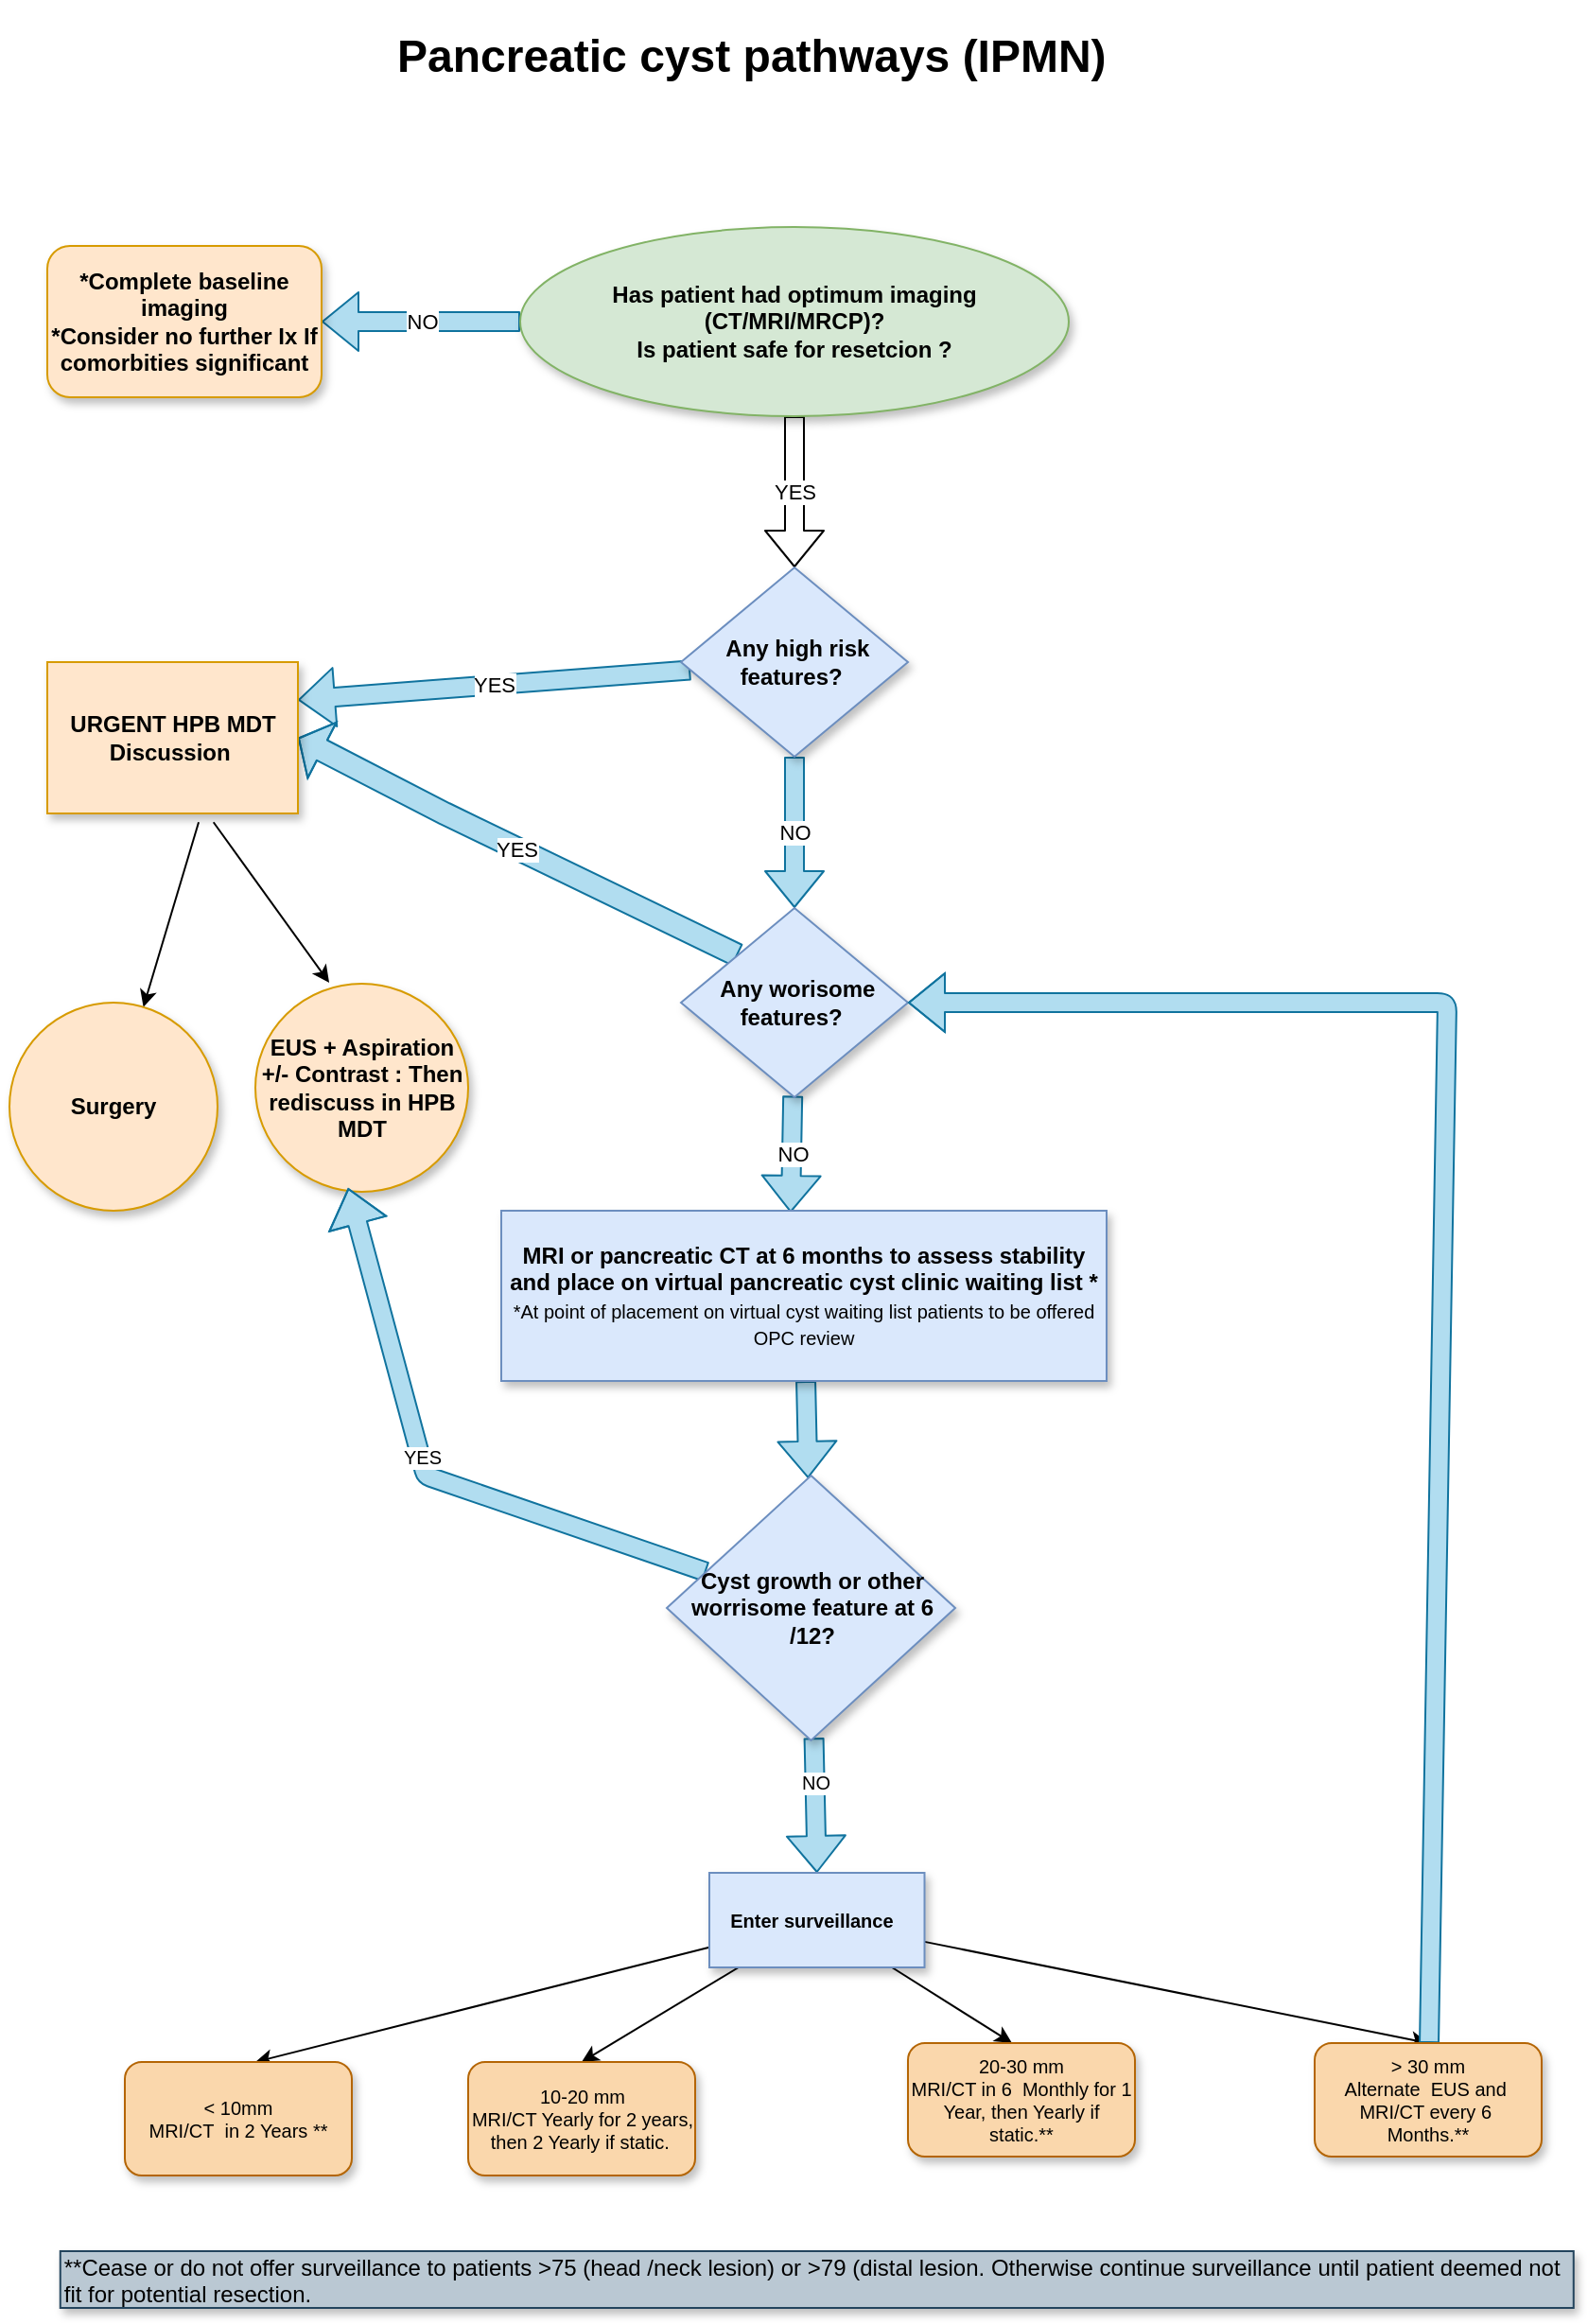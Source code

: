 <mxfile><diagram id="1mcb1jH_JW-JfYHz93MK" name="Page-1"><mxGraphModel dx="2129" dy="1944" grid="1" gridSize="10" guides="1" tooltips="1" connect="1" arrows="1" fold="1" page="1" pageScale="1" pageWidth="827" pageHeight="1169" math="0" shadow="0"><root><mxCell id="0"/><mxCell id="1" parent="0"/><mxCell id="4" value="&lt;h1 style=&quot;text-align: center;&quot;&gt;&lt;span style=&quot;background-color: initial;&quot;&gt;Pancreatic cyst pathways (IPMN)&lt;/span&gt;&lt;/h1&gt;" style="text;html=1;strokeColor=none;fillColor=none;spacing=5;spacingTop=-20;whiteSpace=wrap;overflow=hidden;rounded=0;" vertex="1" parent="1"><mxGeometry x="160" y="-70" width="430" height="50" as="geometry"/></mxCell><mxCell id="10" value="NO" style="edgeStyle=none;html=1;shape=flexArrow;fillColor=#b1ddf0;strokeColor=#10739e;" edge="1" parent="1" source="8" target="9"><mxGeometry relative="1" as="geometry"/></mxCell><mxCell id="13" value="YES" style="edgeStyle=none;shape=flexArrow;html=1;" edge="1" parent="1" source="8" target="12"><mxGeometry relative="1" as="geometry"/></mxCell><mxCell id="8" value="Has patient had optimum imaging (CT/MRI/MRCP)?&lt;br style=&quot;border-color: var(--border-color);&quot;&gt;Is patient safe for resetcion ?" style="ellipse;whiteSpace=wrap;html=1;fillColor=#d5e8d4;strokeColor=#82b366;fontStyle=1;shadow=1;" vertex="1" parent="1"><mxGeometry x="230" y="40" width="290" height="100" as="geometry"/></mxCell><mxCell id="9" value="*Complete baseline imaging&lt;br&gt;*Consider no further Ix If comorbities significant" style="rounded=1;whiteSpace=wrap;html=1;fillColor=#ffe6cc;strokeColor=#d79b00;fontStyle=1;shadow=1;" vertex="1" parent="1"><mxGeometry x="-20" y="50" width="145" height="80" as="geometry"/></mxCell><mxCell id="5JMBHkiXRSv9p0aSp2tF-14" value="NO" style="edgeStyle=none;shape=flexArrow;html=1;fillColor=#b1ddf0;strokeColor=#10739e;" edge="1" parent="1" source="12" target="5JMBHkiXRSv9p0aSp2tF-13"><mxGeometry relative="1" as="geometry"/></mxCell><mxCell id="5JMBHkiXRSv9p0aSp2tF-16" value="YES" style="edgeStyle=none;shape=flexArrow;html=1;entryX=1;entryY=0.25;entryDx=0;entryDy=0;fillColor=#b1ddf0;strokeColor=#10739e;" edge="1" parent="1" source="12" target="5JMBHkiXRSv9p0aSp2tF-15"><mxGeometry relative="1" as="geometry"><mxPoint x="130" y="300" as="targetPoint"/></mxGeometry></mxCell><UserObject label="&amp;nbsp;Any high risk features?&amp;nbsp;" tooltip="HIGH&#9;RISK&#9;Features:&#10;&#9;• Jaundice&#10;• Main&#9;PD &gt;10mm&#10;• Enhancing&#9;nodule&#9;&gt;5mm&#9;within&#9;cyst" id="12"><mxCell style="rhombus;whiteSpace=wrap;html=1;fillColor=#dae8fc;strokeColor=#6c8ebf;fontStyle=1;shadow=1;" vertex="1" parent="1"><mxGeometry x="315" y="220" width="120" height="100" as="geometry"/></mxCell></UserObject><mxCell id="5JMBHkiXRSv9p0aSp2tF-17" value="YES" style="edgeStyle=none;shape=flexArrow;html=1;exitX=0;exitY=0;exitDx=0;exitDy=0;width=12;endSize=4.28;entryX=1;entryY=0.5;entryDx=0;entryDy=0;fillColor=#b1ddf0;strokeColor=#10739e;" edge="1" parent="1" source="5JMBHkiXRSv9p0aSp2tF-13" target="5JMBHkiXRSv9p0aSp2tF-15"><mxGeometry relative="1" as="geometry"><mxPoint x="120" y="330" as="targetPoint"/><Array as="points"><mxPoint x="190" y="350"/></Array></mxGeometry></mxCell><mxCell id="5JMBHkiXRSv9p0aSp2tF-24" value="NO" style="edgeStyle=none;html=1;entryX=0.478;entryY=0.011;entryDx=0;entryDy=0;entryPerimeter=0;shape=flexArrow;fillColor=#b1ddf0;strokeColor=#10739e;" edge="1" parent="1" source="5JMBHkiXRSv9p0aSp2tF-13" target="5JMBHkiXRSv9p0aSp2tF-23"><mxGeometry relative="1" as="geometry"/></mxCell><UserObject label="&amp;nbsp;Any worisome features?&amp;nbsp;" tooltip="Worrisome&#9;Features:&#10;&#9;• Pancreatitis&#9;&#10;• Main&#9;PD&#9;&gt;5mm&#9;&#10;• Mural&#9;nodule/solid&#9;component&#9;&#10;• Thick&#9;cyst&#9;wall&#9;&#10;• Cyst&#9;size&gt;30mm&#9;&#10;• Abrupt&#9;change&#9;in&#9;PD&#9;caliber&#9;&#10;• Cyst&#9;growth&#9;&gt;5mm/&#9;2&#9;years&#9;" id="5JMBHkiXRSv9p0aSp2tF-13"><mxCell style="rhombus;whiteSpace=wrap;html=1;fillColor=#dae8fc;strokeColor=#6c8ebf;fontStyle=1;shadow=1;" vertex="1" parent="1"><mxGeometry x="315" y="400" width="120" height="100" as="geometry"/></mxCell></UserObject><mxCell id="5JMBHkiXRSv9p0aSp2tF-19" value="" style="edgeStyle=none;html=1;exitX=0.604;exitY=1.058;exitDx=0;exitDy=0;exitPerimeter=0;" edge="1" parent="1" source="5JMBHkiXRSv9p0aSp2tF-15" target="5JMBHkiXRSv9p0aSp2tF-18"><mxGeometry relative="1" as="geometry"/></mxCell><mxCell id="5JMBHkiXRSv9p0aSp2tF-22" style="edgeStyle=none;html=1;exitX=0.663;exitY=1.058;exitDx=0;exitDy=0;entryX=0.347;entryY=-0.005;entryDx=0;entryDy=0;entryPerimeter=0;exitPerimeter=0;" edge="1" parent="1" source="5JMBHkiXRSv9p0aSp2tF-15" target="5JMBHkiXRSv9p0aSp2tF-20"><mxGeometry relative="1" as="geometry"/></mxCell><mxCell id="5JMBHkiXRSv9p0aSp2tF-15" value="URGENT HPB MDT Discussion&amp;nbsp;" style="whiteSpace=wrap;html=1;fillColor=#ffe6cc;strokeColor=#d79b00;fontStyle=1;shadow=1;" vertex="1" parent="1"><mxGeometry x="-20" y="270" width="132.5" height="80" as="geometry"/></mxCell><mxCell id="5JMBHkiXRSv9p0aSp2tF-18" value="Surgery" style="ellipse;whiteSpace=wrap;html=1;fillColor=#ffe6cc;strokeColor=#d79b00;fontStyle=1;shadow=1;" vertex="1" parent="1"><mxGeometry x="-40" y="450" width="110" height="110" as="geometry"/></mxCell><mxCell id="5JMBHkiXRSv9p0aSp2tF-20" value="EUS + Aspiration +/- Contrast : Then rediscuss in HPB MDT" style="ellipse;whiteSpace=wrap;html=1;fillColor=#ffe6cc;strokeColor=#d79b00;fontStyle=1;shadow=1;" vertex="1" parent="1"><mxGeometry x="90" y="440" width="112.5" height="110" as="geometry"/></mxCell><mxCell id="5JMBHkiXRSv9p0aSp2tF-26" value="" style="edgeStyle=none;shape=flexArrow;html=1;fontSize=10;fillColor=#b1ddf0;strokeColor=#10739e;" edge="1" parent="1" source="5JMBHkiXRSv9p0aSp2tF-23" target="5JMBHkiXRSv9p0aSp2tF-25"><mxGeometry relative="1" as="geometry"/></mxCell><mxCell id="5JMBHkiXRSv9p0aSp2tF-23" value="MRI or pancreatic CT at 6 months to assess stability and place on virtual pancreatic cyst clinic waiting list * &lt;font style=&quot;font-size: 10px; font-weight: normal;&quot;&gt;*At&lt;span style=&quot;&quot;&gt;&#9;&lt;/span&gt;point&lt;span style=&quot;&quot;&gt;&#9;&lt;/span&gt;of&lt;span style=&quot;&quot;&gt;&#9;&lt;/span&gt;placement&lt;span style=&quot;&quot;&gt;&#9;&lt;/span&gt;on&lt;span style=&quot;&quot;&gt;&#9;&lt;/span&gt;virtual&lt;span style=&quot;&quot;&gt;&#9;&lt;/span&gt;cyst&lt;span style=&quot;&quot;&gt;&#9;&lt;/span&gt;waiting&lt;span style=&quot;&quot;&gt;&#9;&lt;/span&gt;list&lt;span style=&quot;&quot;&gt;&#9;&lt;/span&gt;patients&lt;span style=&quot;&quot;&gt;&#9;&lt;/span&gt;to&lt;span style=&quot;&quot;&gt;&#9;&lt;/span&gt;be&lt;span style=&quot;&quot;&gt;&#9;&lt;/span&gt;offered&lt;span style=&quot;&quot;&gt;&#9;&lt;/span&gt;OPC&lt;span style=&quot;&quot;&gt;&#9;&lt;/span&gt;review&lt;/font&gt;&lt;span style=&quot;&quot;&gt;&#9;&lt;/span&gt;" style="whiteSpace=wrap;html=1;fillColor=#dae8fc;strokeColor=#6c8ebf;fontStyle=1;shadow=1;" vertex="1" parent="1"><mxGeometry x="220" y="560" width="320" height="90" as="geometry"/></mxCell><mxCell id="5JMBHkiXRSv9p0aSp2tF-27" style="edgeStyle=none;shape=flexArrow;html=1;entryX=0.436;entryY=0.982;entryDx=0;entryDy=0;entryPerimeter=0;fontSize=10;fillColor=#b1ddf0;strokeColor=#10739e;" edge="1" parent="1" source="5JMBHkiXRSv9p0aSp2tF-25" target="5JMBHkiXRSv9p0aSp2tF-20"><mxGeometry relative="1" as="geometry"><Array as="points"><mxPoint x="180" y="700"/></Array></mxGeometry></mxCell><mxCell id="5JMBHkiXRSv9p0aSp2tF-28" value="YES" style="edgeLabel;html=1;align=center;verticalAlign=middle;resizable=0;points=[];fontSize=10;" vertex="1" connectable="0" parent="5JMBHkiXRSv9p0aSp2tF-27"><mxGeometry x="0.064" relative="1" as="geometry"><mxPoint as="offset"/></mxGeometry></mxCell><mxCell id="5JMBHkiXRSv9p0aSp2tF-30" style="edgeStyle=none;shape=flexArrow;html=1;entryX=0.5;entryY=0;entryDx=0;entryDy=0;fontSize=10;fillColor=#b1ddf0;strokeColor=#10739e;" edge="1" parent="1" source="5JMBHkiXRSv9p0aSp2tF-25" target="5JMBHkiXRSv9p0aSp2tF-29"><mxGeometry relative="1" as="geometry"/></mxCell><mxCell id="5JMBHkiXRSv9p0aSp2tF-31" value="NO" style="edgeLabel;html=1;align=center;verticalAlign=middle;resizable=0;points=[];fontSize=10;" vertex="1" connectable="0" parent="5JMBHkiXRSv9p0aSp2tF-30"><mxGeometry x="-0.343" relative="1" as="geometry"><mxPoint as="offset"/></mxGeometry></mxCell><mxCell id="5JMBHkiXRSv9p0aSp2tF-25" value="Cyst growth or other worrisome feature at 6 /12?" style="rhombus;whiteSpace=wrap;html=1;fillColor=#dae8fc;strokeColor=#6c8ebf;fontStyle=1;shadow=1;" vertex="1" parent="1"><mxGeometry x="307.5" y="700" width="152.5" height="140" as="geometry"/></mxCell><mxCell id="5JMBHkiXRSv9p0aSp2tF-39" style="edgeStyle=none;html=1;fontSize=10;entryX=0.5;entryY=0;entryDx=0;entryDy=0;" edge="1" parent="1" source="5JMBHkiXRSv9p0aSp2tF-29"><mxGeometry relative="1" as="geometry"><mxPoint x="262.5" y="1010" as="targetPoint"/></mxGeometry></mxCell><mxCell id="5JMBHkiXRSv9p0aSp2tF-40" style="edgeStyle=none;html=1;fontSize=10;entryX=0.75;entryY=0;entryDx=0;entryDy=0;" edge="1" parent="1" source="5JMBHkiXRSv9p0aSp2tF-29"><mxGeometry relative="1" as="geometry"><mxPoint x="90" y="1010" as="targetPoint"/></mxGeometry></mxCell><mxCell id="5JMBHkiXRSv9p0aSp2tF-41" style="edgeStyle=none;html=1;entryX=0.5;entryY=0;entryDx=0;entryDy=0;fontSize=10;" edge="1" parent="1" source="5JMBHkiXRSv9p0aSp2tF-29"><mxGeometry relative="1" as="geometry"><mxPoint x="490" y="1000" as="targetPoint"/></mxGeometry></mxCell><mxCell id="5JMBHkiXRSv9p0aSp2tF-42" style="edgeStyle=none;html=1;entryX=0.5;entryY=0;entryDx=0;entryDy=0;fontSize=10;" edge="1" parent="1" source="5JMBHkiXRSv9p0aSp2tF-29"><mxGeometry relative="1" as="geometry"><mxPoint x="710" y="1000" as="targetPoint"/></mxGeometry></mxCell><mxCell id="5JMBHkiXRSv9p0aSp2tF-29" value="Enter surveillance&amp;nbsp;&amp;nbsp;" style="whiteSpace=wrap;html=1;fillColor=#dae8fc;strokeColor=#6c8ebf;fontStyle=1;shadow=1;fontSize=10;" vertex="1" parent="1"><mxGeometry x="330" y="910" width="113.75" height="50" as="geometry"/></mxCell><mxCell id="5JMBHkiXRSv9p0aSp2tF-44" value="&amp;lt; 10mm&lt;br&gt;MRI/CT&amp;nbsp; in 2 Years **" style="rounded=1;whiteSpace=wrap;html=1;shadow=1;fontSize=10;fillColor=#fad7ac;strokeColor=#b46504;" vertex="1" parent="1"><mxGeometry x="21" y="1010" width="120" height="60" as="geometry"/></mxCell><mxCell id="5JMBHkiXRSv9p0aSp2tF-45" value="10-20 mm&lt;br&gt;MRI/CT Yearly for 2 years, then 2 Yearly if static.&amp;nbsp;" style="rounded=1;whiteSpace=wrap;html=1;shadow=1;fontSize=10;fillColor=#fad7ac;strokeColor=#b46504;" vertex="1" parent="1"><mxGeometry x="202.5" y="1010" width="120" height="60" as="geometry"/></mxCell><mxCell id="5JMBHkiXRSv9p0aSp2tF-46" value="20-30 mm&lt;br&gt;MRI/CT in 6&amp;nbsp; Monthly for 1 Year, then Yearly if static.**" style="rounded=1;whiteSpace=wrap;html=1;shadow=1;fontSize=10;fillColor=#fad7ac;strokeColor=#b46504;" vertex="1" parent="1"><mxGeometry x="435" y="1000" width="120" height="60" as="geometry"/></mxCell><mxCell id="5JMBHkiXRSv9p0aSp2tF-60" style="edgeStyle=none;html=1;entryX=1;entryY=0.5;entryDx=0;entryDy=0;fontSize=10;shape=flexArrow;fillColor=#b1ddf0;strokeColor=#10739e;" edge="1" parent="1" source="5JMBHkiXRSv9p0aSp2tF-47" target="5JMBHkiXRSv9p0aSp2tF-13"><mxGeometry relative="1" as="geometry"><Array as="points"><mxPoint x="720" y="450"/></Array></mxGeometry></mxCell><mxCell id="5JMBHkiXRSv9p0aSp2tF-47" value="&amp;gt; 30 mm&lt;br&gt;Alternate&amp;nbsp; EUS and&amp;nbsp;&lt;br&gt;MRI/CT every 6&amp;nbsp; Months.**" style="rounded=1;whiteSpace=wrap;html=1;shadow=1;fontSize=10;fillColor=#fad7ac;strokeColor=#b46504;" vertex="1" parent="1"><mxGeometry x="650" y="1000" width="120" height="60" as="geometry"/></mxCell><mxCell id="5JMBHkiXRSv9p0aSp2tF-55" value="**Cease&#9;or&#9;do&#9;not&#9;offer&#9;surveillance&#9;to&#9;patients&#9;&gt;75&#9;(head&#9;/neck&#9;lesion)&#9;or&#9;&gt;79&#9;(distal&#9;lesion.&#9;&#9;Otherwise&#9;continue&#9;surveillance until&#9;patient&#9;deemed&#9;not&#9;&#10;fit&#9;for&#9;potential&#9;resection." style="text;fontSize=12;verticalAlign=middle;strokeColor=#23445d;fillColor=#bac8d3;shadow=1;" vertex="1" parent="1"><mxGeometry x="-13.12" y="1110" width="800" height="30" as="geometry"/></mxCell></root></mxGraphModel></diagram></mxfile>